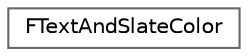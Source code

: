 digraph "Graphical Class Hierarchy"
{
 // INTERACTIVE_SVG=YES
 // LATEX_PDF_SIZE
  bgcolor="transparent";
  edge [fontname=Helvetica,fontsize=10,labelfontname=Helvetica,labelfontsize=10];
  node [fontname=Helvetica,fontsize=10,shape=box,height=0.2,width=0.4];
  rankdir="LR";
  Node0 [id="Node000000",label="FTextAndSlateColor",height=0.2,width=0.4,color="grey40", fillcolor="white", style="filled",URL="$d6/d34/structFTextAndSlateColor.html",tooltip=" "];
}
